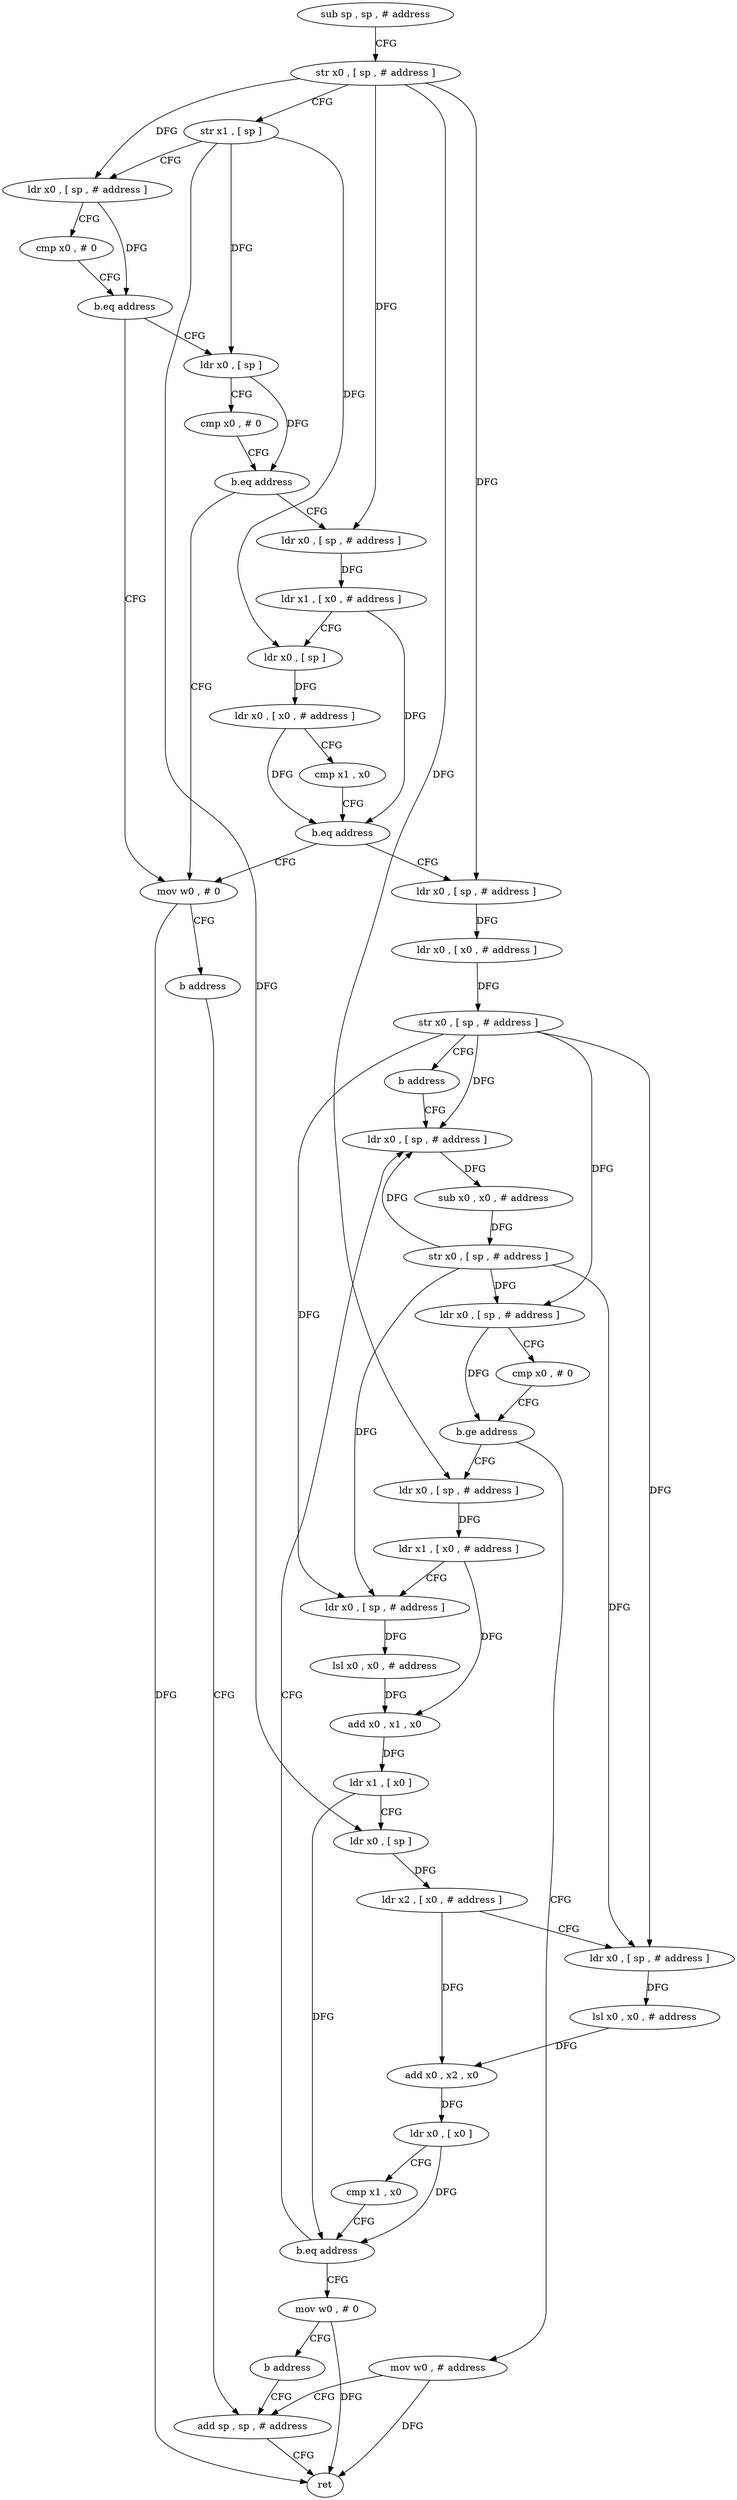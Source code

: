 digraph "func" {
"4398708" [label = "sub sp , sp , # address" ]
"4398712" [label = "str x0 , [ sp , # address ]" ]
"4398716" [label = "str x1 , [ sp ]" ]
"4398720" [label = "ldr x0 , [ sp , # address ]" ]
"4398724" [label = "cmp x0 , # 0" ]
"4398728" [label = "b.eq address" ]
"4398768" [label = "mov w0 , # 0" ]
"4398732" [label = "ldr x0 , [ sp ]" ]
"4398772" [label = "b address" ]
"4398884" [label = "add sp , sp , # address" ]
"4398736" [label = "cmp x0 , # 0" ]
"4398740" [label = "b.eq address" ]
"4398744" [label = "ldr x0 , [ sp , # address ]" ]
"4398888" [label = "ret" ]
"4398748" [label = "ldr x1 , [ x0 , # address ]" ]
"4398752" [label = "ldr x0 , [ sp ]" ]
"4398756" [label = "ldr x0 , [ x0 , # address ]" ]
"4398760" [label = "cmp x1 , x0" ]
"4398764" [label = "b.eq address" ]
"4398776" [label = "ldr x0 , [ sp , # address ]" ]
"4398780" [label = "ldr x0 , [ x0 , # address ]" ]
"4398784" [label = "str x0 , [ sp , # address ]" ]
"4398788" [label = "b address" ]
"4398856" [label = "ldr x0 , [ sp , # address ]" ]
"4398860" [label = "sub x0 , x0 , # address" ]
"4398864" [label = "str x0 , [ sp , # address ]" ]
"4398868" [label = "ldr x0 , [ sp , # address ]" ]
"4398872" [label = "cmp x0 , # 0" ]
"4398876" [label = "b.ge address" ]
"4398792" [label = "ldr x0 , [ sp , # address ]" ]
"4398880" [label = "mov w0 , # address" ]
"4398796" [label = "ldr x1 , [ x0 , # address ]" ]
"4398800" [label = "ldr x0 , [ sp , # address ]" ]
"4398804" [label = "lsl x0 , x0 , # address" ]
"4398808" [label = "add x0 , x1 , x0" ]
"4398812" [label = "ldr x1 , [ x0 ]" ]
"4398816" [label = "ldr x0 , [ sp ]" ]
"4398820" [label = "ldr x2 , [ x0 , # address ]" ]
"4398824" [label = "ldr x0 , [ sp , # address ]" ]
"4398828" [label = "lsl x0 , x0 , # address" ]
"4398832" [label = "add x0 , x2 , x0" ]
"4398836" [label = "ldr x0 , [ x0 ]" ]
"4398840" [label = "cmp x1 , x0" ]
"4398844" [label = "b.eq address" ]
"4398848" [label = "mov w0 , # 0" ]
"4398852" [label = "b address" ]
"4398708" -> "4398712" [ label = "CFG" ]
"4398712" -> "4398716" [ label = "CFG" ]
"4398712" -> "4398720" [ label = "DFG" ]
"4398712" -> "4398744" [ label = "DFG" ]
"4398712" -> "4398776" [ label = "DFG" ]
"4398712" -> "4398792" [ label = "DFG" ]
"4398716" -> "4398720" [ label = "CFG" ]
"4398716" -> "4398732" [ label = "DFG" ]
"4398716" -> "4398752" [ label = "DFG" ]
"4398716" -> "4398816" [ label = "DFG" ]
"4398720" -> "4398724" [ label = "CFG" ]
"4398720" -> "4398728" [ label = "DFG" ]
"4398724" -> "4398728" [ label = "CFG" ]
"4398728" -> "4398768" [ label = "CFG" ]
"4398728" -> "4398732" [ label = "CFG" ]
"4398768" -> "4398772" [ label = "CFG" ]
"4398768" -> "4398888" [ label = "DFG" ]
"4398732" -> "4398736" [ label = "CFG" ]
"4398732" -> "4398740" [ label = "DFG" ]
"4398772" -> "4398884" [ label = "CFG" ]
"4398884" -> "4398888" [ label = "CFG" ]
"4398736" -> "4398740" [ label = "CFG" ]
"4398740" -> "4398768" [ label = "CFG" ]
"4398740" -> "4398744" [ label = "CFG" ]
"4398744" -> "4398748" [ label = "DFG" ]
"4398748" -> "4398752" [ label = "CFG" ]
"4398748" -> "4398764" [ label = "DFG" ]
"4398752" -> "4398756" [ label = "DFG" ]
"4398756" -> "4398760" [ label = "CFG" ]
"4398756" -> "4398764" [ label = "DFG" ]
"4398760" -> "4398764" [ label = "CFG" ]
"4398764" -> "4398776" [ label = "CFG" ]
"4398764" -> "4398768" [ label = "CFG" ]
"4398776" -> "4398780" [ label = "DFG" ]
"4398780" -> "4398784" [ label = "DFG" ]
"4398784" -> "4398788" [ label = "CFG" ]
"4398784" -> "4398856" [ label = "DFG" ]
"4398784" -> "4398868" [ label = "DFG" ]
"4398784" -> "4398800" [ label = "DFG" ]
"4398784" -> "4398824" [ label = "DFG" ]
"4398788" -> "4398856" [ label = "CFG" ]
"4398856" -> "4398860" [ label = "DFG" ]
"4398860" -> "4398864" [ label = "DFG" ]
"4398864" -> "4398868" [ label = "DFG" ]
"4398864" -> "4398856" [ label = "DFG" ]
"4398864" -> "4398800" [ label = "DFG" ]
"4398864" -> "4398824" [ label = "DFG" ]
"4398868" -> "4398872" [ label = "CFG" ]
"4398868" -> "4398876" [ label = "DFG" ]
"4398872" -> "4398876" [ label = "CFG" ]
"4398876" -> "4398792" [ label = "CFG" ]
"4398876" -> "4398880" [ label = "CFG" ]
"4398792" -> "4398796" [ label = "DFG" ]
"4398880" -> "4398884" [ label = "CFG" ]
"4398880" -> "4398888" [ label = "DFG" ]
"4398796" -> "4398800" [ label = "CFG" ]
"4398796" -> "4398808" [ label = "DFG" ]
"4398800" -> "4398804" [ label = "DFG" ]
"4398804" -> "4398808" [ label = "DFG" ]
"4398808" -> "4398812" [ label = "DFG" ]
"4398812" -> "4398816" [ label = "CFG" ]
"4398812" -> "4398844" [ label = "DFG" ]
"4398816" -> "4398820" [ label = "DFG" ]
"4398820" -> "4398824" [ label = "CFG" ]
"4398820" -> "4398832" [ label = "DFG" ]
"4398824" -> "4398828" [ label = "DFG" ]
"4398828" -> "4398832" [ label = "DFG" ]
"4398832" -> "4398836" [ label = "DFG" ]
"4398836" -> "4398840" [ label = "CFG" ]
"4398836" -> "4398844" [ label = "DFG" ]
"4398840" -> "4398844" [ label = "CFG" ]
"4398844" -> "4398856" [ label = "CFG" ]
"4398844" -> "4398848" [ label = "CFG" ]
"4398848" -> "4398852" [ label = "CFG" ]
"4398848" -> "4398888" [ label = "DFG" ]
"4398852" -> "4398884" [ label = "CFG" ]
}
